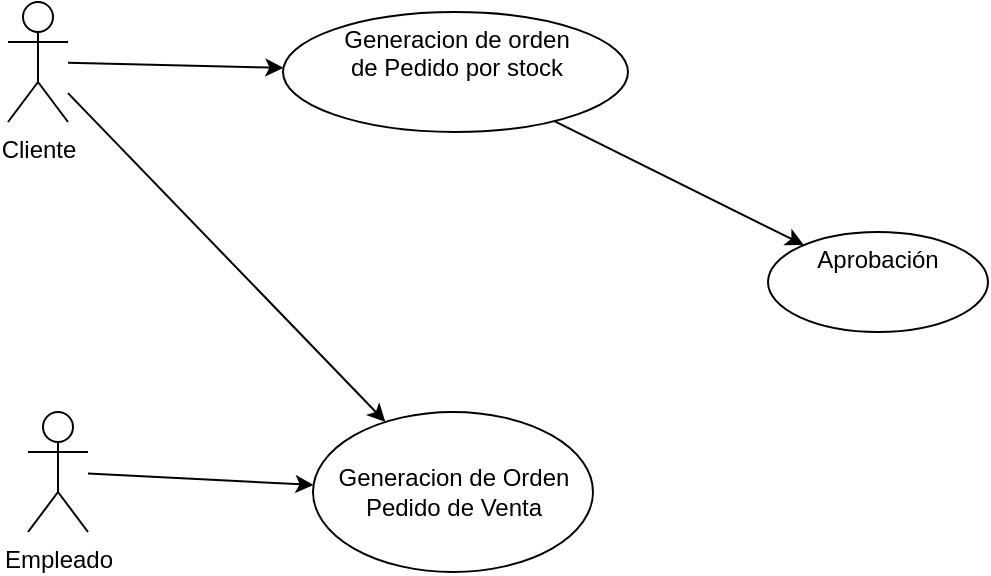 <mxfile>
    <diagram id="Fl_vFthvxAZfaK5CCrRz" name="Page-1">
        <mxGraphModel dx="1046" dy="499" grid="1" gridSize="10" guides="1" tooltips="1" connect="1" arrows="1" fold="1" page="1" pageScale="1" pageWidth="850" pageHeight="1100" math="0" shadow="0">
            <root>
                <mxCell id="0"/>
                <mxCell id="1" parent="0"/>
                <mxCell id="19" style="edgeStyle=none;html=1;" edge="1" parent="1" source="2" target="17">
                    <mxGeometry relative="1" as="geometry"/>
                </mxCell>
                <mxCell id="2" value="Empleado" style="shape=umlActor;verticalLabelPosition=bottom;verticalAlign=top;html=1;outlineConnect=0;" vertex="1" parent="1">
                    <mxGeometry x="80" y="290" width="30" height="60" as="geometry"/>
                </mxCell>
                <mxCell id="8" value="" style="edgeStyle=none;html=1;" edge="1" parent="1" source="3" target="7">
                    <mxGeometry relative="1" as="geometry"/>
                </mxCell>
                <mxCell id="18" style="edgeStyle=none;html=1;" edge="1" parent="1" source="3" target="17">
                    <mxGeometry relative="1" as="geometry"/>
                </mxCell>
                <mxCell id="3" value="Cliente" style="shape=umlActor;verticalLabelPosition=bottom;verticalAlign=top;html=1;outlineConnect=0;" vertex="1" parent="1">
                    <mxGeometry x="70" y="85" width="30" height="60" as="geometry"/>
                </mxCell>
                <mxCell id="21" value="" style="edgeStyle=none;html=1;" edge="1" parent="1" source="7" target="20">
                    <mxGeometry relative="1" as="geometry"/>
                </mxCell>
                <mxCell id="7" value="Generacion de orden &lt;br&gt;de Pedido por stock" style="ellipse;whiteSpace=wrap;html=1;verticalAlign=top;" vertex="1" parent="1">
                    <mxGeometry x="207.5" y="90" width="172.5" height="60" as="geometry"/>
                </mxCell>
                <mxCell id="17" value="Generacion de Orden Pedido de Venta" style="ellipse;whiteSpace=wrap;html=1;" vertex="1" parent="1">
                    <mxGeometry x="222.5" y="290" width="140" height="80" as="geometry"/>
                </mxCell>
                <mxCell id="20" value="Aprobación" style="ellipse;whiteSpace=wrap;html=1;verticalAlign=top;" vertex="1" parent="1">
                    <mxGeometry x="450" y="200" width="110" height="50" as="geometry"/>
                </mxCell>
            </root>
        </mxGraphModel>
    </diagram>
</mxfile>